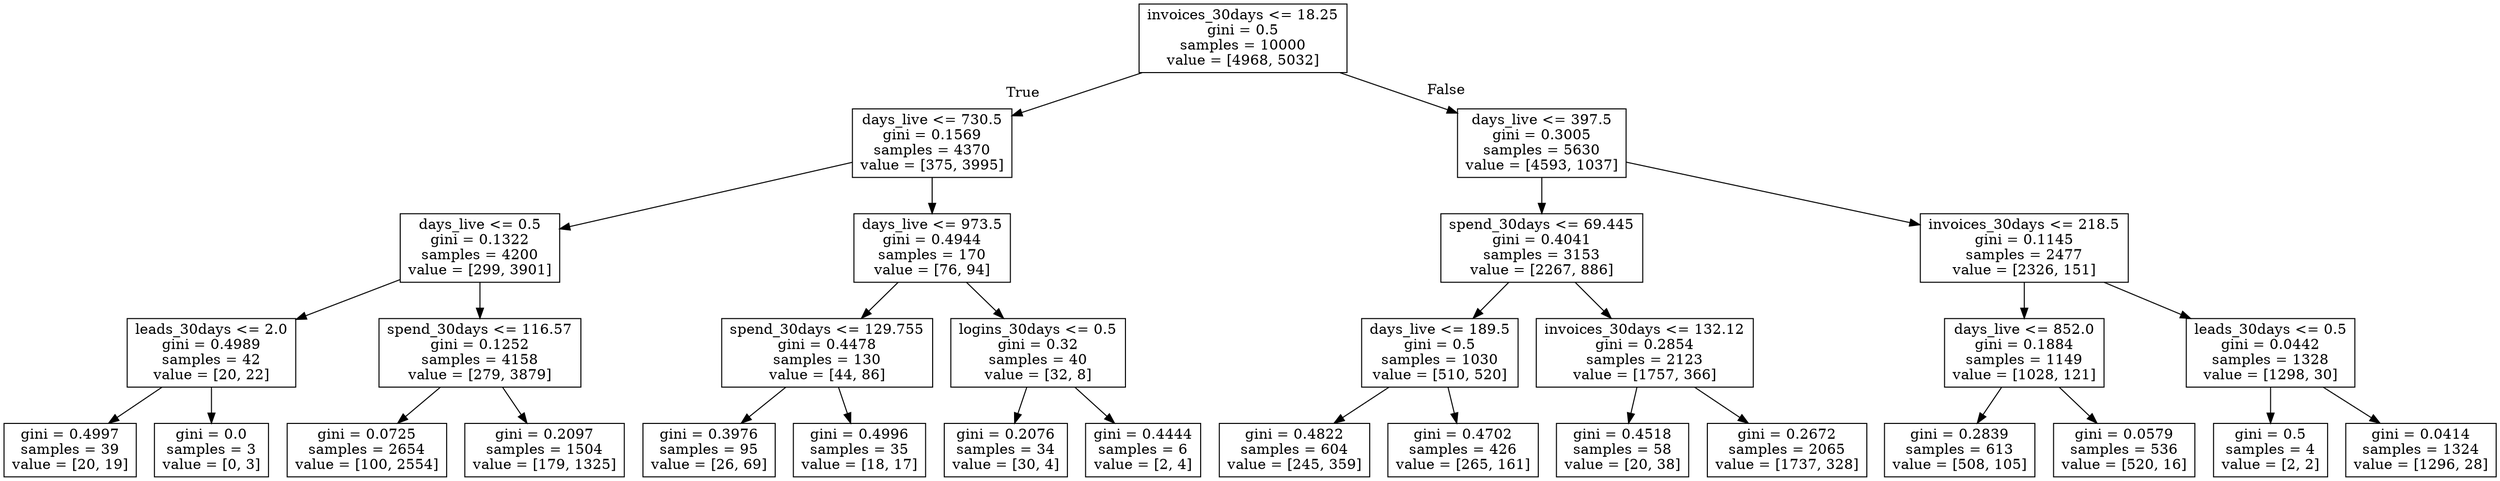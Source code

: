 digraph Tree {
node [shape=box] ;
0 [label="invoices_30days <= 18.25\ngini = 0.5\nsamples = 10000\nvalue = [4968, 5032]"] ;
1 [label="days_live <= 730.5\ngini = 0.1569\nsamples = 4370\nvalue = [375, 3995]"] ;
0 -> 1 [labeldistance=2.5, labelangle=45, headlabel="True"] ;
2 [label="days_live <= 0.5\ngini = 0.1322\nsamples = 4200\nvalue = [299, 3901]"] ;
1 -> 2 ;
3 [label="leads_30days <= 2.0\ngini = 0.4989\nsamples = 42\nvalue = [20, 22]"] ;
2 -> 3 ;
4 [label="gini = 0.4997\nsamples = 39\nvalue = [20, 19]"] ;
3 -> 4 ;
5 [label="gini = 0.0\nsamples = 3\nvalue = [0, 3]"] ;
3 -> 5 ;
6 [label="spend_30days <= 116.57\ngini = 0.1252\nsamples = 4158\nvalue = [279, 3879]"] ;
2 -> 6 ;
7 [label="gini = 0.0725\nsamples = 2654\nvalue = [100, 2554]"] ;
6 -> 7 ;
8 [label="gini = 0.2097\nsamples = 1504\nvalue = [179, 1325]"] ;
6 -> 8 ;
9 [label="days_live <= 973.5\ngini = 0.4944\nsamples = 170\nvalue = [76, 94]"] ;
1 -> 9 ;
10 [label="spend_30days <= 129.755\ngini = 0.4478\nsamples = 130\nvalue = [44, 86]"] ;
9 -> 10 ;
11 [label="gini = 0.3976\nsamples = 95\nvalue = [26, 69]"] ;
10 -> 11 ;
12 [label="gini = 0.4996\nsamples = 35\nvalue = [18, 17]"] ;
10 -> 12 ;
13 [label="logins_30days <= 0.5\ngini = 0.32\nsamples = 40\nvalue = [32, 8]"] ;
9 -> 13 ;
14 [label="gini = 0.2076\nsamples = 34\nvalue = [30, 4]"] ;
13 -> 14 ;
15 [label="gini = 0.4444\nsamples = 6\nvalue = [2, 4]"] ;
13 -> 15 ;
16 [label="days_live <= 397.5\ngini = 0.3005\nsamples = 5630\nvalue = [4593, 1037]"] ;
0 -> 16 [labeldistance=2.5, labelangle=-45, headlabel="False"] ;
17 [label="spend_30days <= 69.445\ngini = 0.4041\nsamples = 3153\nvalue = [2267, 886]"] ;
16 -> 17 ;
18 [label="days_live <= 189.5\ngini = 0.5\nsamples = 1030\nvalue = [510, 520]"] ;
17 -> 18 ;
19 [label="gini = 0.4822\nsamples = 604\nvalue = [245, 359]"] ;
18 -> 19 ;
20 [label="gini = 0.4702\nsamples = 426\nvalue = [265, 161]"] ;
18 -> 20 ;
21 [label="invoices_30days <= 132.12\ngini = 0.2854\nsamples = 2123\nvalue = [1757, 366]"] ;
17 -> 21 ;
22 [label="gini = 0.4518\nsamples = 58\nvalue = [20, 38]"] ;
21 -> 22 ;
23 [label="gini = 0.2672\nsamples = 2065\nvalue = [1737, 328]"] ;
21 -> 23 ;
24 [label="invoices_30days <= 218.5\ngini = 0.1145\nsamples = 2477\nvalue = [2326, 151]"] ;
16 -> 24 ;
25 [label="days_live <= 852.0\ngini = 0.1884\nsamples = 1149\nvalue = [1028, 121]"] ;
24 -> 25 ;
26 [label="gini = 0.2839\nsamples = 613\nvalue = [508, 105]"] ;
25 -> 26 ;
27 [label="gini = 0.0579\nsamples = 536\nvalue = [520, 16]"] ;
25 -> 27 ;
28 [label="leads_30days <= 0.5\ngini = 0.0442\nsamples = 1328\nvalue = [1298, 30]"] ;
24 -> 28 ;
29 [label="gini = 0.5\nsamples = 4\nvalue = [2, 2]"] ;
28 -> 29 ;
30 [label="gini = 0.0414\nsamples = 1324\nvalue = [1296, 28]"] ;
28 -> 30 ;
}